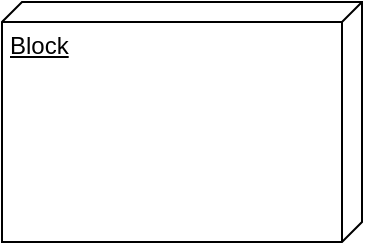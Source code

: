 <mxfile>
    <diagram id="AYj9l1i7pZsedFmrLGmo" name="Page-1">
        <mxGraphModel dx="861" dy="604" grid="1" gridSize="10" guides="1" tooltips="1" connect="1" arrows="1" fold="1" page="1" pageScale="1" pageWidth="850" pageHeight="1100" math="0" shadow="0">
            <root>
                <mxCell id="0"/>
                <mxCell id="1" parent="0"/>
                <mxCell id="6" value="Block" style="verticalAlign=top;align=left;spacingTop=8;spacingLeft=2;spacingRight=12;shape=cube;size=10;direction=south;fontStyle=4;html=1;" vertex="1" parent="1">
                    <mxGeometry x="350" y="50" width="180" height="120" as="geometry"/>
                </mxCell>
            </root>
        </mxGraphModel>
    </diagram>
</mxfile>